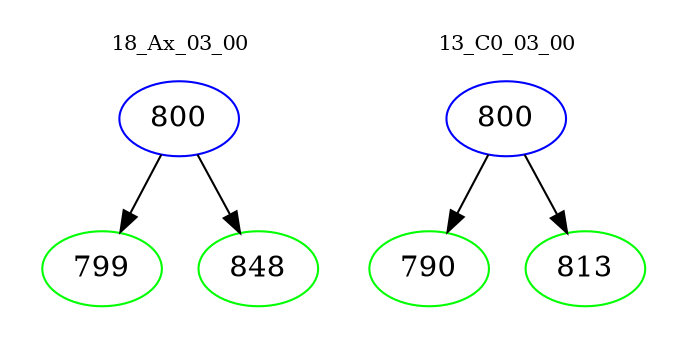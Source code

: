 digraph{
subgraph cluster_0 {
color = white
label = "18_Ax_03_00";
fontsize=10;
T0_800 [label="800", color="blue"]
T0_800 -> T0_799 [color="black"]
T0_799 [label="799", color="green"]
T0_800 -> T0_848 [color="black"]
T0_848 [label="848", color="green"]
}
subgraph cluster_1 {
color = white
label = "13_C0_03_00";
fontsize=10;
T1_800 [label="800", color="blue"]
T1_800 -> T1_790 [color="black"]
T1_790 [label="790", color="green"]
T1_800 -> T1_813 [color="black"]
T1_813 [label="813", color="green"]
}
}
